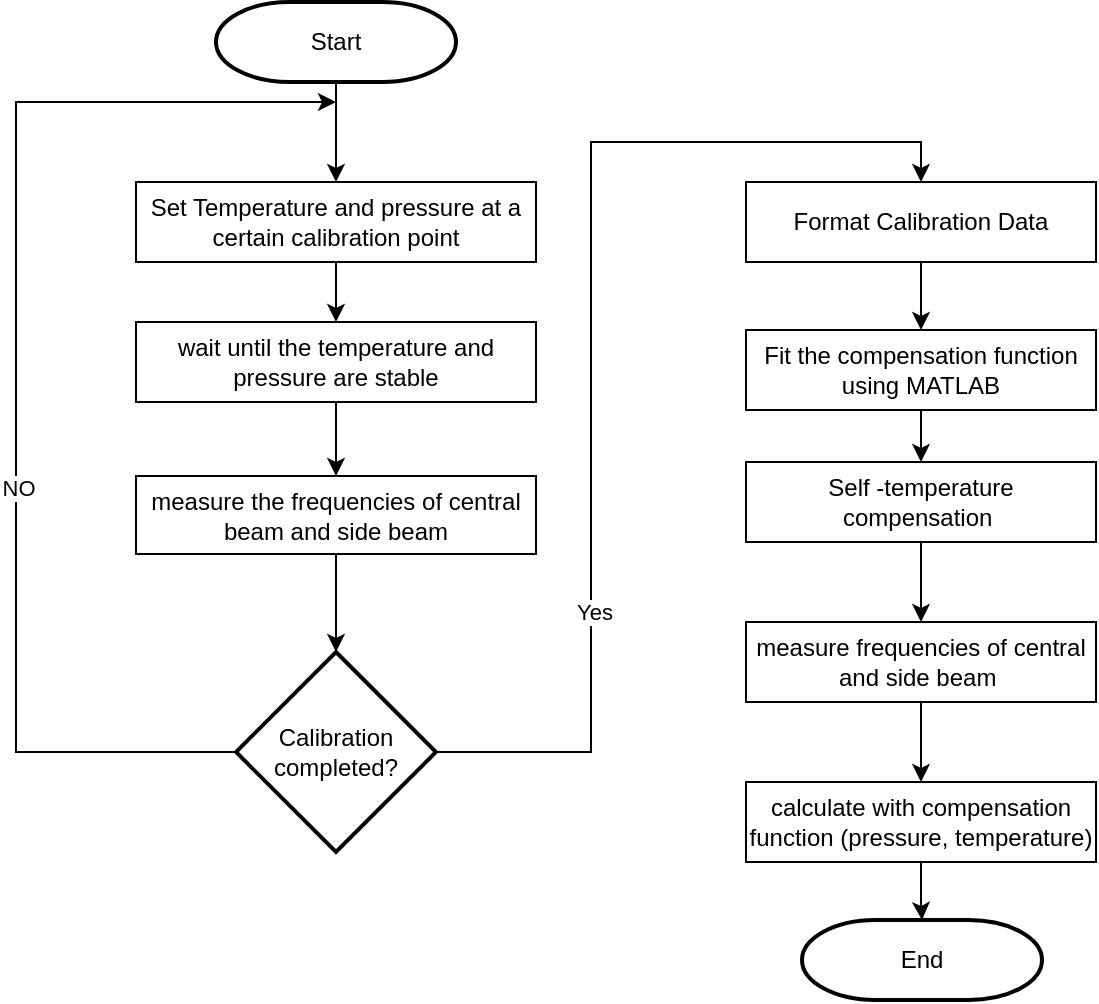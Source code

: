 <mxfile type="github" version="13.6.0">
  <diagram id="kOIxZrCoPf-Dxrduo3v7" name="Page-1">
    <mxGraphModel grid="1" dx="1331" dy="746" gridSize="10" guides="1" tooltips="1" connect="1" arrows="1" fold="1" page="1" pageScale="1" pageWidth="850" pageHeight="1100" math="0" shadow="0">
      <root>
        <mxCell id="0" />
        <mxCell id="1" parent="0" />
        <mxCell id="3EejpD3rlkt8IfYELEFp-14" source="3EejpD3rlkt8IfYELEFp-1" parent="1" style="edgeStyle=orthogonalEdgeStyle;rounded=0;orthogonalLoop=1;jettySize=auto;html=1;" target="3EejpD3rlkt8IfYELEFp-4" edge="1">
          <mxGeometry as="geometry" relative="1" />
        </mxCell>
        <mxCell id="3EejpD3rlkt8IfYELEFp-1" value="Set Temperature and pressure at a certain calibration point" parent="1" style="rounded=0;whiteSpace=wrap;html=1;" vertex="1">
          <mxGeometry as="geometry" x="120" y="160" width="200" height="40" />
        </mxCell>
        <mxCell id="3EejpD3rlkt8IfYELEFp-13" source="3EejpD3rlkt8IfYELEFp-3" parent="1" style="edgeStyle=orthogonalEdgeStyle;rounded=0;orthogonalLoop=1;jettySize=auto;html=1;exitX=0.5;exitY=1;exitDx=0;exitDy=0;exitPerimeter=0;entryX=0.5;entryY=0;entryDx=0;entryDy=0;" target="3EejpD3rlkt8IfYELEFp-1" edge="1">
          <mxGeometry as="geometry" relative="1" />
        </mxCell>
        <mxCell id="3EejpD3rlkt8IfYELEFp-3" value="Start" parent="1" style="strokeWidth=2;html=1;shape=mxgraph.flowchart.terminator;whiteSpace=wrap;" vertex="1">
          <mxGeometry as="geometry" x="160" y="70" width="120" height="40" />
        </mxCell>
        <mxCell id="3EejpD3rlkt8IfYELEFp-15" source="3EejpD3rlkt8IfYELEFp-4" parent="1" style="edgeStyle=orthogonalEdgeStyle;rounded=0;orthogonalLoop=1;jettySize=auto;html=1;entryX=0.5;entryY=0;entryDx=0;entryDy=0;" target="3EejpD3rlkt8IfYELEFp-7" edge="1">
          <mxGeometry as="geometry" relative="1" />
        </mxCell>
        <mxCell id="3EejpD3rlkt8IfYELEFp-4" value="wait until the temperature and pressure are stable" parent="1" style="rounded=0;whiteSpace=wrap;html=1;" vertex="1">
          <mxGeometry as="geometry" x="120" y="230" width="200" height="40" />
        </mxCell>
        <mxCell id="3EejpD3rlkt8IfYELEFp-21" source="3EejpD3rlkt8IfYELEFp-6" parent="1" style="edgeStyle=orthogonalEdgeStyle;rounded=0;orthogonalLoop=1;jettySize=auto;html=1;exitX=0.5;exitY=1;exitDx=0;exitDy=0;entryX=0.5;entryY=0;entryDx=0;entryDy=0;" target="3EejpD3rlkt8IfYELEFp-9" edge="1">
          <mxGeometry as="geometry" relative="1" />
        </mxCell>
        <mxCell id="3EejpD3rlkt8IfYELEFp-6" value="Format Calibration Data" parent="1" style="rounded=0;whiteSpace=wrap;html=1;" vertex="1">
          <mxGeometry as="geometry" x="425" y="160" width="175" height="40" />
        </mxCell>
        <mxCell id="3EejpD3rlkt8IfYELEFp-16" source="3EejpD3rlkt8IfYELEFp-7" parent="1" style="edgeStyle=orthogonalEdgeStyle;rounded=0;orthogonalLoop=1;jettySize=auto;html=1;entryX=0.5;entryY=0;entryDx=0;entryDy=0;entryPerimeter=0;" target="3EejpD3rlkt8IfYELEFp-8" edge="1">
          <mxGeometry as="geometry" relative="1" />
        </mxCell>
        <mxCell id="3EejpD3rlkt8IfYELEFp-7" value="measure the frequencies of central beam and side beam" parent="1" style="rounded=0;whiteSpace=wrap;html=1;" vertex="1">
          <mxGeometry as="geometry" x="120" y="307" width="200" height="39" />
        </mxCell>
        <mxCell id="3EejpD3rlkt8IfYELEFp-18" source="3EejpD3rlkt8IfYELEFp-8" parent="1" style="edgeStyle=orthogonalEdgeStyle;rounded=0;orthogonalLoop=1;jettySize=auto;html=1;" edge="1">
          <mxGeometry as="geometry" relative="1">
            <mxPoint as="targetPoint" x="220" y="120" />
            <Array as="points">
              <mxPoint x="60" y="445" />
              <mxPoint x="60" y="120" />
            </Array>
          </mxGeometry>
        </mxCell>
        <mxCell id="3EejpD3rlkt8IfYELEFp-19" value="NO" parent="3EejpD3rlkt8IfYELEFp-18" style="edgeLabel;html=1;align=center;verticalAlign=middle;resizable=0;points=[];" vertex="1" connectable="0">
          <mxGeometry as="geometry" x="-0.187" y="-1" relative="1">
            <mxPoint as="offset" />
          </mxGeometry>
        </mxCell>
        <mxCell id="3EejpD3rlkt8IfYELEFp-20" source="3EejpD3rlkt8IfYELEFp-8" parent="1" style="edgeStyle=orthogonalEdgeStyle;rounded=0;orthogonalLoop=1;jettySize=auto;html=1;entryX=0.5;entryY=0;entryDx=0;entryDy=0;" target="3EejpD3rlkt8IfYELEFp-6" edge="1">
          <mxGeometry as="geometry" relative="1" />
        </mxCell>
        <mxCell id="3EejpD3rlkt8IfYELEFp-27" value="Yes" parent="3EejpD3rlkt8IfYELEFp-20" style="edgeLabel;html=1;align=center;verticalAlign=middle;resizable=0;points=[];" vertex="1" connectable="0">
          <mxGeometry as="geometry" x="-0.478" y="-1" relative="1">
            <mxPoint as="offset" />
          </mxGeometry>
        </mxCell>
        <mxCell id="3EejpD3rlkt8IfYELEFp-8" value="Calibration completed?" parent="1" style="strokeWidth=2;html=1;shape=mxgraph.flowchart.decision;whiteSpace=wrap;" vertex="1">
          <mxGeometry as="geometry" x="170" y="395" width="100" height="100" />
        </mxCell>
        <mxCell id="3EejpD3rlkt8IfYELEFp-22" source="3EejpD3rlkt8IfYELEFp-9" parent="1" style="edgeStyle=orthogonalEdgeStyle;rounded=0;orthogonalLoop=1;jettySize=auto;html=1;" target="3EejpD3rlkt8IfYELEFp-10" edge="1">
          <mxGeometry as="geometry" relative="1" />
        </mxCell>
        <mxCell id="3EejpD3rlkt8IfYELEFp-9" value="Fit the compensation function using MATLAB" parent="1" style="rounded=0;whiteSpace=wrap;html=1;" vertex="1">
          <mxGeometry as="geometry" x="425" y="234" width="175" height="40" />
        </mxCell>
        <mxCell id="3EejpD3rlkt8IfYELEFp-23" source="3EejpD3rlkt8IfYELEFp-10" parent="1" style="edgeStyle=orthogonalEdgeStyle;rounded=0;orthogonalLoop=1;jettySize=auto;html=1;entryX=0.5;entryY=0;entryDx=0;entryDy=0;" target="3EejpD3rlkt8IfYELEFp-11" edge="1">
          <mxGeometry as="geometry" relative="1" />
        </mxCell>
        <mxCell id="3EejpD3rlkt8IfYELEFp-10" value="Self -temperature compensation&amp;nbsp;" parent="1" style="rounded=0;whiteSpace=wrap;html=1;" vertex="1">
          <mxGeometry as="geometry" x="425" y="300" width="175" height="40" />
        </mxCell>
        <mxCell id="3EejpD3rlkt8IfYELEFp-24" source="3EejpD3rlkt8IfYELEFp-11" parent="1" style="edgeStyle=orthogonalEdgeStyle;rounded=0;orthogonalLoop=1;jettySize=auto;html=1;entryX=0.5;entryY=0;entryDx=0;entryDy=0;" target="3EejpD3rlkt8IfYELEFp-12" edge="1">
          <mxGeometry as="geometry" relative="1" />
        </mxCell>
        <mxCell id="3EejpD3rlkt8IfYELEFp-11" value="measure frequencies of central and side beam&amp;nbsp;" parent="1" style="rounded=0;whiteSpace=wrap;html=1;" vertex="1">
          <mxGeometry as="geometry" x="425" y="380" width="175" height="40" />
        </mxCell>
        <mxCell id="3EejpD3rlkt8IfYELEFp-29" source="3EejpD3rlkt8IfYELEFp-12" value="" parent="1" style="edgeStyle=orthogonalEdgeStyle;rounded=0;orthogonalLoop=1;jettySize=auto;html=1;" target="3EejpD3rlkt8IfYELEFp-26" edge="1">
          <mxGeometry as="geometry" relative="1" />
        </mxCell>
        <mxCell id="3EejpD3rlkt8IfYELEFp-12" value="calculate with compensation function (pressure, temperature)" parent="1" style="rounded=0;whiteSpace=wrap;html=1;" vertex="1">
          <mxGeometry as="geometry" x="425" y="460" width="175" height="40" />
        </mxCell>
        <mxCell id="3EejpD3rlkt8IfYELEFp-26" value="End" parent="1" style="strokeWidth=2;html=1;shape=mxgraph.flowchart.terminator;whiteSpace=wrap;" vertex="1">
          <mxGeometry as="geometry" x="453" y="529" width="120" height="40" />
        </mxCell>
      </root>
    </mxGraphModel>
  </diagram>
</mxfile>
